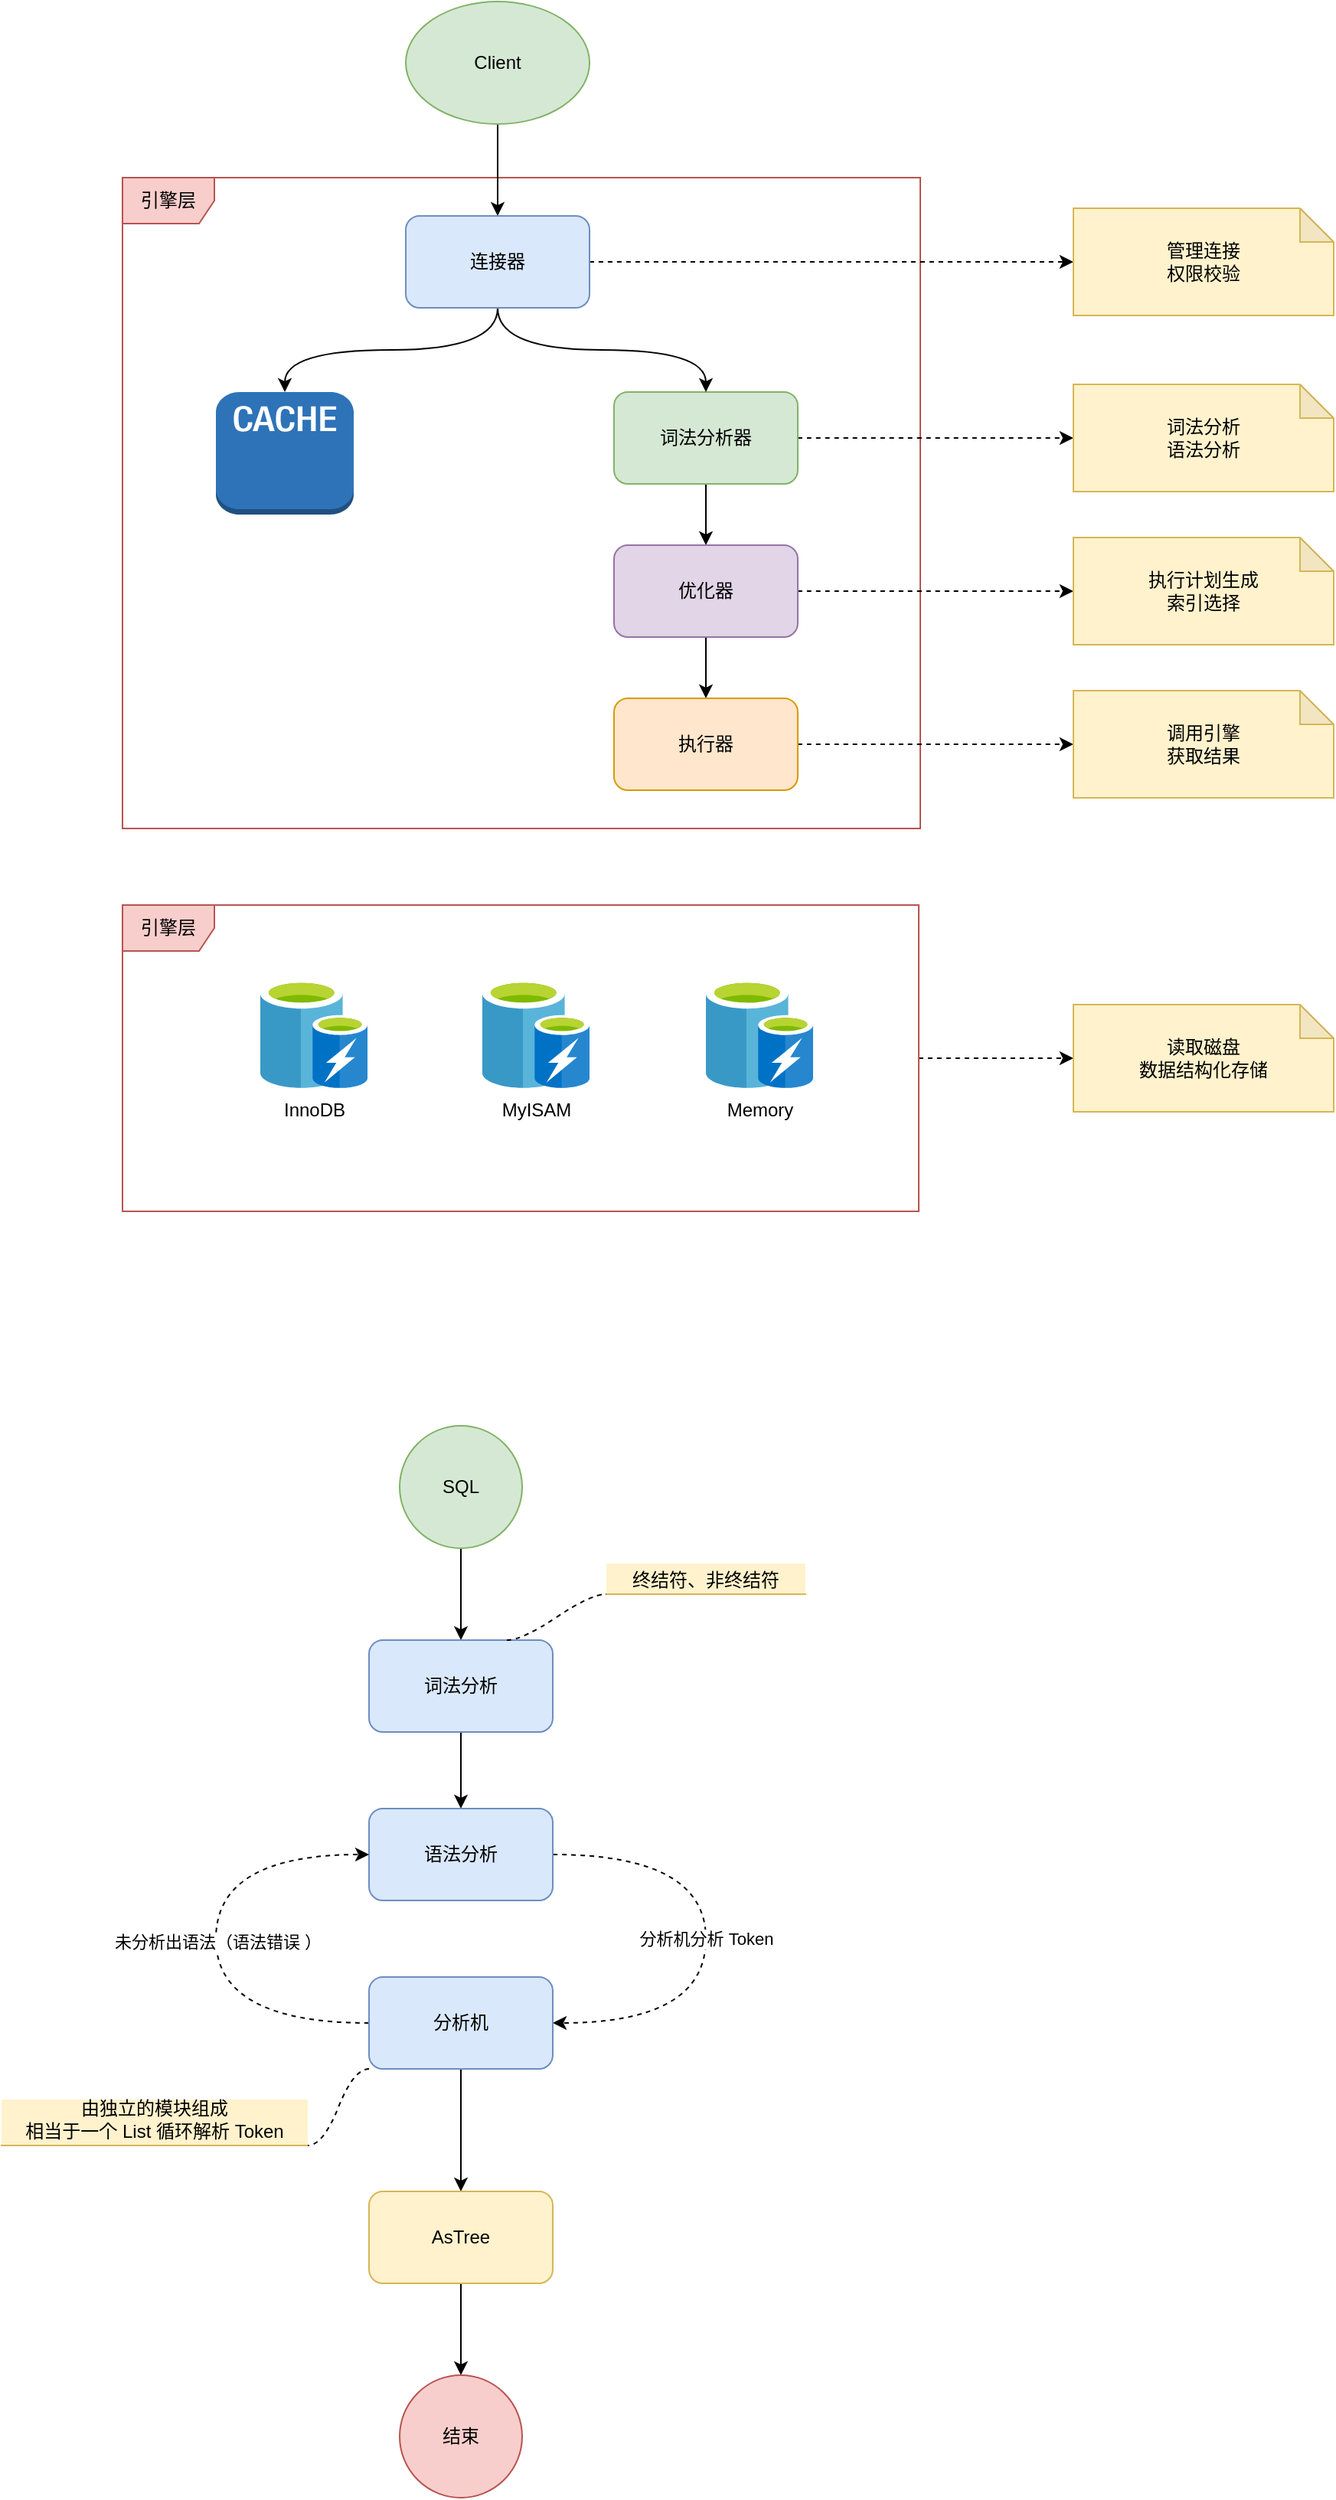 <mxfile version="18.0.3" type="github">
  <diagram id="MTFICx_JF3s-7LjDrI5j" name="Page-1">
    <mxGraphModel dx="1186" dy="738" grid="1" gridSize="10" guides="1" tooltips="1" connect="1" arrows="1" fold="1" page="1" pageScale="1" pageWidth="827" pageHeight="1169" math="0" shadow="0">
      <root>
        <mxCell id="0" />
        <mxCell id="1" parent="0" />
        <mxCell id="ztKS8xKdU01Fj72BsQWo-20" value="引擎层" style="shape=umlFrame;whiteSpace=wrap;html=1;fillColor=#f8cecc;strokeColor=#b85450;swimlaneFillColor=default;" vertex="1" parent="1">
          <mxGeometry x="169" y="185" width="521" height="425" as="geometry" />
        </mxCell>
        <mxCell id="ztKS8xKdU01Fj72BsQWo-30" value="" style="edgeStyle=orthogonalEdgeStyle;curved=1;rounded=0;orthogonalLoop=1;jettySize=auto;html=1;dashed=1;" edge="1" parent="1" source="ztKS8xKdU01Fj72BsQWo-19" target="ztKS8xKdU01Fj72BsQWo-29">
          <mxGeometry relative="1" as="geometry" />
        </mxCell>
        <mxCell id="ztKS8xKdU01Fj72BsQWo-19" value="引擎层" style="shape=umlFrame;whiteSpace=wrap;html=1;fillColor=#f8cecc;strokeColor=#b85450;swimlaneFillColor=default;" vertex="1" parent="1">
          <mxGeometry x="169" y="660" width="520" height="200" as="geometry" />
        </mxCell>
        <mxCell id="ztKS8xKdU01Fj72BsQWo-11" style="edgeStyle=orthogonalEdgeStyle;curved=1;rounded=0;orthogonalLoop=1;jettySize=auto;html=1;exitX=0.5;exitY=1;exitDx=0;exitDy=0;entryX=0.5;entryY=0;entryDx=0;entryDy=0;" edge="1" parent="1" source="ztKS8xKdU01Fj72BsQWo-1" target="ztKS8xKdU01Fj72BsQWo-10">
          <mxGeometry relative="1" as="geometry" />
        </mxCell>
        <mxCell id="ztKS8xKdU01Fj72BsQWo-1" value="Client" style="ellipse;whiteSpace=wrap;html=1;fillColor=#d5e8d4;strokeColor=#82b366;" vertex="1" parent="1">
          <mxGeometry x="354" y="70" width="120" height="80" as="geometry" />
        </mxCell>
        <mxCell id="ztKS8xKdU01Fj72BsQWo-2" value="" style="outlineConnect=0;dashed=0;verticalLabelPosition=bottom;verticalAlign=top;align=center;html=1;shape=mxgraph.aws3.cache_node;fillColor=#2E73B8;gradientColor=none;" vertex="1" parent="1">
          <mxGeometry x="230" y="325" width="90" height="80" as="geometry" />
        </mxCell>
        <mxCell id="ztKS8xKdU01Fj72BsQWo-8" style="edgeStyle=orthogonalEdgeStyle;curved=1;rounded=0;orthogonalLoop=1;jettySize=auto;html=1;exitX=0.5;exitY=1;exitDx=0;exitDy=0;" edge="1" parent="1" source="ztKS8xKdU01Fj72BsQWo-4" target="ztKS8xKdU01Fj72BsQWo-5">
          <mxGeometry relative="1" as="geometry" />
        </mxCell>
        <mxCell id="ztKS8xKdU01Fj72BsQWo-24" style="edgeStyle=orthogonalEdgeStyle;curved=1;rounded=0;orthogonalLoop=1;jettySize=auto;html=1;exitX=1;exitY=0.5;exitDx=0;exitDy=0;dashed=1;" edge="1" parent="1" source="ztKS8xKdU01Fj72BsQWo-4" target="ztKS8xKdU01Fj72BsQWo-23">
          <mxGeometry relative="1" as="geometry" />
        </mxCell>
        <mxCell id="ztKS8xKdU01Fj72BsQWo-4" value="词法分析器" style="rounded=1;whiteSpace=wrap;html=1;fillColor=#d5e8d4;strokeColor=#82b366;" vertex="1" parent="1">
          <mxGeometry x="490" y="325" width="120" height="60" as="geometry" />
        </mxCell>
        <mxCell id="ztKS8xKdU01Fj72BsQWo-9" style="edgeStyle=orthogonalEdgeStyle;curved=1;rounded=0;orthogonalLoop=1;jettySize=auto;html=1;exitX=0.5;exitY=1;exitDx=0;exitDy=0;" edge="1" parent="1" source="ztKS8xKdU01Fj72BsQWo-5" target="ztKS8xKdU01Fj72BsQWo-6">
          <mxGeometry relative="1" as="geometry" />
        </mxCell>
        <mxCell id="ztKS8xKdU01Fj72BsQWo-26" style="edgeStyle=orthogonalEdgeStyle;curved=1;rounded=0;orthogonalLoop=1;jettySize=auto;html=1;exitX=1;exitY=0.5;exitDx=0;exitDy=0;dashed=1;" edge="1" parent="1" source="ztKS8xKdU01Fj72BsQWo-5" target="ztKS8xKdU01Fj72BsQWo-25">
          <mxGeometry relative="1" as="geometry" />
        </mxCell>
        <mxCell id="ztKS8xKdU01Fj72BsQWo-5" value="优化器" style="rounded=1;whiteSpace=wrap;html=1;fillColor=#e1d5e7;strokeColor=#9673a6;" vertex="1" parent="1">
          <mxGeometry x="490" y="425" width="120" height="60" as="geometry" />
        </mxCell>
        <mxCell id="ztKS8xKdU01Fj72BsQWo-28" style="edgeStyle=orthogonalEdgeStyle;curved=1;rounded=0;orthogonalLoop=1;jettySize=auto;html=1;exitX=1;exitY=0.5;exitDx=0;exitDy=0;entryX=0;entryY=0.5;entryDx=0;entryDy=0;entryPerimeter=0;dashed=1;" edge="1" parent="1" source="ztKS8xKdU01Fj72BsQWo-6" target="ztKS8xKdU01Fj72BsQWo-27">
          <mxGeometry relative="1" as="geometry" />
        </mxCell>
        <mxCell id="ztKS8xKdU01Fj72BsQWo-6" value="执行器" style="rounded=1;whiteSpace=wrap;html=1;fillColor=#ffe6cc;strokeColor=#d79b00;" vertex="1" parent="1">
          <mxGeometry x="490" y="525" width="120" height="60" as="geometry" />
        </mxCell>
        <mxCell id="ztKS8xKdU01Fj72BsQWo-12" style="edgeStyle=orthogonalEdgeStyle;curved=1;rounded=0;orthogonalLoop=1;jettySize=auto;html=1;exitX=0.5;exitY=1;exitDx=0;exitDy=0;" edge="1" parent="1" source="ztKS8xKdU01Fj72BsQWo-10" target="ztKS8xKdU01Fj72BsQWo-2">
          <mxGeometry relative="1" as="geometry" />
        </mxCell>
        <mxCell id="ztKS8xKdU01Fj72BsQWo-13" style="edgeStyle=orthogonalEdgeStyle;curved=1;rounded=0;orthogonalLoop=1;jettySize=auto;html=1;exitX=0.5;exitY=1;exitDx=0;exitDy=0;" edge="1" parent="1" source="ztKS8xKdU01Fj72BsQWo-10" target="ztKS8xKdU01Fj72BsQWo-4">
          <mxGeometry relative="1" as="geometry" />
        </mxCell>
        <mxCell id="ztKS8xKdU01Fj72BsQWo-22" style="edgeStyle=orthogonalEdgeStyle;curved=1;rounded=0;orthogonalLoop=1;jettySize=auto;html=1;exitX=1;exitY=0.5;exitDx=0;exitDy=0;entryX=0;entryY=0.5;entryDx=0;entryDy=0;entryPerimeter=0;dashed=1;" edge="1" parent="1" source="ztKS8xKdU01Fj72BsQWo-10" target="ztKS8xKdU01Fj72BsQWo-21">
          <mxGeometry relative="1" as="geometry" />
        </mxCell>
        <mxCell id="ztKS8xKdU01Fj72BsQWo-10" value="连接器" style="rounded=1;whiteSpace=wrap;html=1;fillColor=#dae8fc;strokeColor=#6c8ebf;" vertex="1" parent="1">
          <mxGeometry x="354" y="210" width="120" height="60" as="geometry" />
        </mxCell>
        <mxCell id="ztKS8xKdU01Fj72BsQWo-14" value="InnoDB" style="sketch=0;aspect=fixed;html=1;points=[];align=center;image;fontSize=12;image=img/lib/mscae/Cache_including_Redis.svg;" vertex="1" parent="1">
          <mxGeometry x="259" y="710" width="70" height="70" as="geometry" />
        </mxCell>
        <mxCell id="ztKS8xKdU01Fj72BsQWo-15" value="MyISAM" style="sketch=0;aspect=fixed;html=1;points=[];align=center;image;fontSize=12;image=img/lib/mscae/Cache_including_Redis.svg;" vertex="1" parent="1">
          <mxGeometry x="404" y="710" width="70" height="70" as="geometry" />
        </mxCell>
        <mxCell id="ztKS8xKdU01Fj72BsQWo-18" value="Memory" style="sketch=0;aspect=fixed;html=1;points=[];align=center;image;fontSize=12;image=img/lib/mscae/Cache_including_Redis.svg;" vertex="1" parent="1">
          <mxGeometry x="550" y="710" width="70" height="70" as="geometry" />
        </mxCell>
        <mxCell id="ztKS8xKdU01Fj72BsQWo-21" value="管理连接&lt;br&gt;权限校验" style="shape=note;whiteSpace=wrap;html=1;backgroundOutline=1;darkOpacity=0.05;fillColor=#fff2cc;strokeColor=#d6b656;size=22;" vertex="1" parent="1">
          <mxGeometry x="790" y="205" width="170" height="70" as="geometry" />
        </mxCell>
        <mxCell id="ztKS8xKdU01Fj72BsQWo-23" value="词法分析&lt;br&gt;语法分析" style="shape=note;whiteSpace=wrap;html=1;backgroundOutline=1;darkOpacity=0.05;fillColor=#fff2cc;strokeColor=#d6b656;size=22;" vertex="1" parent="1">
          <mxGeometry x="790" y="320" width="170" height="70" as="geometry" />
        </mxCell>
        <mxCell id="ztKS8xKdU01Fj72BsQWo-25" value="执行计划生成&lt;br&gt;索引选择" style="shape=note;whiteSpace=wrap;html=1;backgroundOutline=1;darkOpacity=0.05;fillColor=#fff2cc;strokeColor=#d6b656;size=22;" vertex="1" parent="1">
          <mxGeometry x="790" y="420" width="170" height="70" as="geometry" />
        </mxCell>
        <mxCell id="ztKS8xKdU01Fj72BsQWo-27" value="调用引擎&lt;br&gt;获取结果" style="shape=note;whiteSpace=wrap;html=1;backgroundOutline=1;darkOpacity=0.05;fillColor=#fff2cc;strokeColor=#d6b656;size=22;" vertex="1" parent="1">
          <mxGeometry x="790" y="520" width="170" height="70" as="geometry" />
        </mxCell>
        <mxCell id="ztKS8xKdU01Fj72BsQWo-29" value="读取磁盘&lt;br&gt;数据结构化存储" style="shape=note;whiteSpace=wrap;html=1;backgroundOutline=1;darkOpacity=0.05;fillColor=#fff2cc;strokeColor=#d6b656;size=22;" vertex="1" parent="1">
          <mxGeometry x="790" y="725" width="170" height="70" as="geometry" />
        </mxCell>
        <mxCell id="ztKS8xKdU01Fj72BsQWo-33" style="edgeStyle=orthogonalEdgeStyle;curved=1;rounded=0;orthogonalLoop=1;jettySize=auto;html=1;exitX=0.5;exitY=1;exitDx=0;exitDy=0;entryX=0.5;entryY=0;entryDx=0;entryDy=0;" edge="1" parent="1" source="ztKS8xKdU01Fj72BsQWo-31" target="ztKS8xKdU01Fj72BsQWo-32">
          <mxGeometry relative="1" as="geometry" />
        </mxCell>
        <mxCell id="ztKS8xKdU01Fj72BsQWo-31" value="SQL" style="ellipse;whiteSpace=wrap;html=1;aspect=fixed;fillColor=#d5e8d4;strokeColor=#82b366;" vertex="1" parent="1">
          <mxGeometry x="350" y="1000" width="80" height="80" as="geometry" />
        </mxCell>
        <mxCell id="ztKS8xKdU01Fj72BsQWo-35" value="" style="edgeStyle=orthogonalEdgeStyle;curved=1;rounded=0;orthogonalLoop=1;jettySize=auto;html=1;" edge="1" parent="1" source="ztKS8xKdU01Fj72BsQWo-32" target="ztKS8xKdU01Fj72BsQWo-34">
          <mxGeometry relative="1" as="geometry" />
        </mxCell>
        <mxCell id="ztKS8xKdU01Fj72BsQWo-32" value="词法分析" style="rounded=1;whiteSpace=wrap;html=1;fillColor=#dae8fc;strokeColor=#6c8ebf;" vertex="1" parent="1">
          <mxGeometry x="330" y="1140" width="120" height="60" as="geometry" />
        </mxCell>
        <mxCell id="ztKS8xKdU01Fj72BsQWo-42" style="edgeStyle=orthogonalEdgeStyle;curved=1;rounded=0;orthogonalLoop=1;jettySize=auto;html=1;exitX=1;exitY=0.5;exitDx=0;exitDy=0;entryX=1;entryY=0.5;entryDx=0;entryDy=0;dashed=1;" edge="1" parent="1" source="ztKS8xKdU01Fj72BsQWo-34" target="ztKS8xKdU01Fj72BsQWo-36">
          <mxGeometry relative="1" as="geometry">
            <Array as="points">
              <mxPoint x="550" y="1280" />
              <mxPoint x="550" y="1390" />
            </Array>
          </mxGeometry>
        </mxCell>
        <mxCell id="ztKS8xKdU01Fj72BsQWo-43" value="分析机分析 Token" style="edgeLabel;html=1;align=center;verticalAlign=middle;resizable=0;points=[];" vertex="1" connectable="0" parent="ztKS8xKdU01Fj72BsQWo-42">
          <mxGeometry x="-0.009" relative="1" as="geometry">
            <mxPoint y="1" as="offset" />
          </mxGeometry>
        </mxCell>
        <mxCell id="ztKS8xKdU01Fj72BsQWo-34" value="语法分析" style="whiteSpace=wrap;html=1;rounded=1;fillColor=#dae8fc;strokeColor=#6c8ebf;" vertex="1" parent="1">
          <mxGeometry x="330" y="1250" width="120" height="60" as="geometry" />
        </mxCell>
        <mxCell id="ztKS8xKdU01Fj72BsQWo-39" value="" style="edgeStyle=orthogonalEdgeStyle;curved=1;rounded=0;orthogonalLoop=1;jettySize=auto;html=1;" edge="1" parent="1" source="ztKS8xKdU01Fj72BsQWo-36" target="ztKS8xKdU01Fj72BsQWo-38">
          <mxGeometry relative="1" as="geometry" />
        </mxCell>
        <mxCell id="ztKS8xKdU01Fj72BsQWo-44" style="edgeStyle=orthogonalEdgeStyle;curved=1;rounded=0;orthogonalLoop=1;jettySize=auto;html=1;exitX=0;exitY=0.5;exitDx=0;exitDy=0;entryX=0;entryY=0.5;entryDx=0;entryDy=0;dashed=1;" edge="1" parent="1" source="ztKS8xKdU01Fj72BsQWo-36" target="ztKS8xKdU01Fj72BsQWo-34">
          <mxGeometry relative="1" as="geometry">
            <Array as="points">
              <mxPoint x="230" y="1390" />
              <mxPoint x="230" y="1280" />
            </Array>
          </mxGeometry>
        </mxCell>
        <mxCell id="ztKS8xKdU01Fj72BsQWo-45" value="未分析出语法（语法错误 ）" style="edgeLabel;html=1;align=center;verticalAlign=middle;resizable=0;points=[];" vertex="1" connectable="0" parent="ztKS8xKdU01Fj72BsQWo-44">
          <mxGeometry x="-0.003" y="-1" relative="1" as="geometry">
            <mxPoint y="1" as="offset" />
          </mxGeometry>
        </mxCell>
        <mxCell id="ztKS8xKdU01Fj72BsQWo-36" value="分析机" style="whiteSpace=wrap;html=1;rounded=1;fillColor=#dae8fc;strokeColor=#6c8ebf;" vertex="1" parent="1">
          <mxGeometry x="330" y="1360" width="120" height="60" as="geometry" />
        </mxCell>
        <mxCell id="ztKS8xKdU01Fj72BsQWo-41" style="edgeStyle=orthogonalEdgeStyle;curved=1;rounded=0;orthogonalLoop=1;jettySize=auto;html=1;exitX=0.5;exitY=1;exitDx=0;exitDy=0;" edge="1" parent="1" source="ztKS8xKdU01Fj72BsQWo-38" target="ztKS8xKdU01Fj72BsQWo-40">
          <mxGeometry relative="1" as="geometry" />
        </mxCell>
        <mxCell id="ztKS8xKdU01Fj72BsQWo-38" value="AsTree" style="whiteSpace=wrap;html=1;rounded=1;fillColor=#fff2cc;strokeColor=#d6b656;" vertex="1" parent="1">
          <mxGeometry x="330" y="1500" width="120" height="60" as="geometry" />
        </mxCell>
        <mxCell id="ztKS8xKdU01Fj72BsQWo-40" value="结束" style="ellipse;whiteSpace=wrap;html=1;aspect=fixed;fillColor=#f8cecc;strokeColor=#b85450;" vertex="1" parent="1">
          <mxGeometry x="350" y="1620" width="80" height="80" as="geometry" />
        </mxCell>
        <mxCell id="ztKS8xKdU01Fj72BsQWo-46" value="终结符、非终结符" style="whiteSpace=wrap;html=1;shape=partialRectangle;top=0;left=0;bottom=1;right=0;points=[[0,1],[1,1]];fillColor=#fff2cc;align=center;verticalAlign=bottom;routingCenterY=0.5;snapToPoint=1;recursiveResize=0;autosize=1;treeFolding=1;treeMoving=1;newEdgeStyle={&quot;edgeStyle&quot;:&quot;entityRelationEdgeStyle&quot;,&quot;startArrow&quot;:&quot;none&quot;,&quot;endArrow&quot;:&quot;none&quot;,&quot;segment&quot;:10,&quot;curved&quot;:1};strokeColor=#d6b656;" vertex="1" parent="1">
          <mxGeometry x="485" y="1090" width="130" height="20" as="geometry" />
        </mxCell>
        <mxCell id="ztKS8xKdU01Fj72BsQWo-47" value="" style="edgeStyle=entityRelationEdgeStyle;startArrow=none;endArrow=none;segment=10;curved=1;rounded=0;fontColor=#000000;dashed=1;exitX=0.75;exitY=0;exitDx=0;exitDy=0;" edge="1" target="ztKS8xKdU01Fj72BsQWo-46" parent="1" source="ztKS8xKdU01Fj72BsQWo-32">
          <mxGeometry relative="1" as="geometry">
            <mxPoint x="540" y="1180" as="sourcePoint" />
          </mxGeometry>
        </mxCell>
        <mxCell id="ztKS8xKdU01Fj72BsQWo-48" value="由独立的模块组成&lt;br&gt;相当于一个 List 循环解析 Token" style="whiteSpace=wrap;html=1;shape=partialRectangle;top=0;left=0;bottom=1;right=0;points=[[0,1],[1,1]];fillColor=#fff2cc;align=center;verticalAlign=bottom;routingCenterY=0.5;snapToPoint=1;recursiveResize=0;autosize=1;treeFolding=1;treeMoving=1;newEdgeStyle={&quot;edgeStyle&quot;:&quot;entityRelationEdgeStyle&quot;,&quot;startArrow&quot;:&quot;none&quot;,&quot;endArrow&quot;:&quot;none&quot;,&quot;segment&quot;:10,&quot;curved&quot;:1};strokeColor=#d6b656;" vertex="1" parent="1">
          <mxGeometry x="90" y="1440" width="200" height="30" as="geometry" />
        </mxCell>
        <mxCell id="ztKS8xKdU01Fj72BsQWo-49" value="" style="edgeStyle=entityRelationEdgeStyle;startArrow=none;endArrow=none;segment=10;curved=1;rounded=0;fontColor=#000000;dashed=1;exitX=0;exitY=1;exitDx=0;exitDy=0;" edge="1" target="ztKS8xKdU01Fj72BsQWo-48" parent="1" source="ztKS8xKdU01Fj72BsQWo-36">
          <mxGeometry relative="1" as="geometry">
            <mxPoint x="110" y="1470" as="sourcePoint" />
          </mxGeometry>
        </mxCell>
      </root>
    </mxGraphModel>
  </diagram>
</mxfile>
